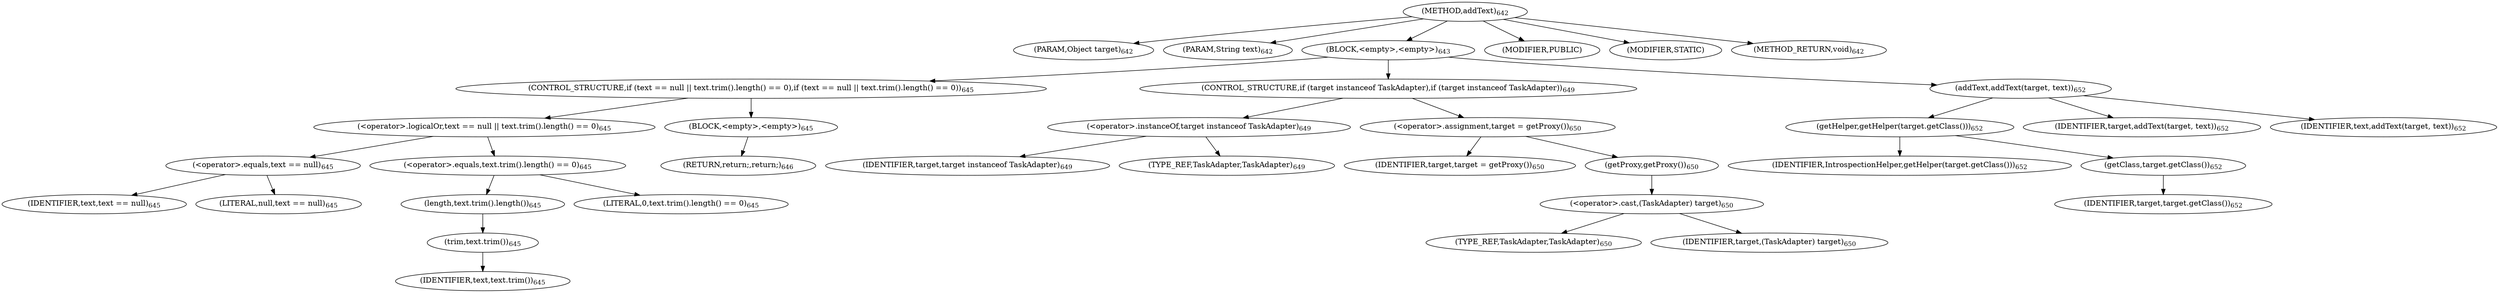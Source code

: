 digraph "addText" {  
"2085" [label = <(METHOD,addText)<SUB>642</SUB>> ]
"2086" [label = <(PARAM,Object target)<SUB>642</SUB>> ]
"2087" [label = <(PARAM,String text)<SUB>642</SUB>> ]
"2088" [label = <(BLOCK,&lt;empty&gt;,&lt;empty&gt;)<SUB>643</SUB>> ]
"2089" [label = <(CONTROL_STRUCTURE,if (text == null || text.trim().length() == 0),if (text == null || text.trim().length() == 0))<SUB>645</SUB>> ]
"2090" [label = <(&lt;operator&gt;.logicalOr,text == null || text.trim().length() == 0)<SUB>645</SUB>> ]
"2091" [label = <(&lt;operator&gt;.equals,text == null)<SUB>645</SUB>> ]
"2092" [label = <(IDENTIFIER,text,text == null)<SUB>645</SUB>> ]
"2093" [label = <(LITERAL,null,text == null)<SUB>645</SUB>> ]
"2094" [label = <(&lt;operator&gt;.equals,text.trim().length() == 0)<SUB>645</SUB>> ]
"2095" [label = <(length,text.trim().length())<SUB>645</SUB>> ]
"2096" [label = <(trim,text.trim())<SUB>645</SUB>> ]
"2097" [label = <(IDENTIFIER,text,text.trim())<SUB>645</SUB>> ]
"2098" [label = <(LITERAL,0,text.trim().length() == 0)<SUB>645</SUB>> ]
"2099" [label = <(BLOCK,&lt;empty&gt;,&lt;empty&gt;)<SUB>645</SUB>> ]
"2100" [label = <(RETURN,return;,return;)<SUB>646</SUB>> ]
"2101" [label = <(CONTROL_STRUCTURE,if (target instanceof TaskAdapter),if (target instanceof TaskAdapter))<SUB>649</SUB>> ]
"2102" [label = <(&lt;operator&gt;.instanceOf,target instanceof TaskAdapter)<SUB>649</SUB>> ]
"2103" [label = <(IDENTIFIER,target,target instanceof TaskAdapter)<SUB>649</SUB>> ]
"2104" [label = <(TYPE_REF,TaskAdapter,TaskAdapter)<SUB>649</SUB>> ]
"2105" [label = <(&lt;operator&gt;.assignment,target = getProxy())<SUB>650</SUB>> ]
"2106" [label = <(IDENTIFIER,target,target = getProxy())<SUB>650</SUB>> ]
"2107" [label = <(getProxy,getProxy())<SUB>650</SUB>> ]
"2108" [label = <(&lt;operator&gt;.cast,(TaskAdapter) target)<SUB>650</SUB>> ]
"2109" [label = <(TYPE_REF,TaskAdapter,TaskAdapter)<SUB>650</SUB>> ]
"2110" [label = <(IDENTIFIER,target,(TaskAdapter) target)<SUB>650</SUB>> ]
"2111" [label = <(addText,addText(target, text))<SUB>652</SUB>> ]
"2112" [label = <(getHelper,getHelper(target.getClass()))<SUB>652</SUB>> ]
"2113" [label = <(IDENTIFIER,IntrospectionHelper,getHelper(target.getClass()))<SUB>652</SUB>> ]
"2114" [label = <(getClass,target.getClass())<SUB>652</SUB>> ]
"2115" [label = <(IDENTIFIER,target,target.getClass())<SUB>652</SUB>> ]
"2116" [label = <(IDENTIFIER,target,addText(target, text))<SUB>652</SUB>> ]
"2117" [label = <(IDENTIFIER,text,addText(target, text))<SUB>652</SUB>> ]
"2118" [label = <(MODIFIER,PUBLIC)> ]
"2119" [label = <(MODIFIER,STATIC)> ]
"2120" [label = <(METHOD_RETURN,void)<SUB>642</SUB>> ]
  "2085" -> "2086" 
  "2085" -> "2087" 
  "2085" -> "2088" 
  "2085" -> "2118" 
  "2085" -> "2119" 
  "2085" -> "2120" 
  "2088" -> "2089" 
  "2088" -> "2101" 
  "2088" -> "2111" 
  "2089" -> "2090" 
  "2089" -> "2099" 
  "2090" -> "2091" 
  "2090" -> "2094" 
  "2091" -> "2092" 
  "2091" -> "2093" 
  "2094" -> "2095" 
  "2094" -> "2098" 
  "2095" -> "2096" 
  "2096" -> "2097" 
  "2099" -> "2100" 
  "2101" -> "2102" 
  "2101" -> "2105" 
  "2102" -> "2103" 
  "2102" -> "2104" 
  "2105" -> "2106" 
  "2105" -> "2107" 
  "2107" -> "2108" 
  "2108" -> "2109" 
  "2108" -> "2110" 
  "2111" -> "2112" 
  "2111" -> "2116" 
  "2111" -> "2117" 
  "2112" -> "2113" 
  "2112" -> "2114" 
  "2114" -> "2115" 
}
